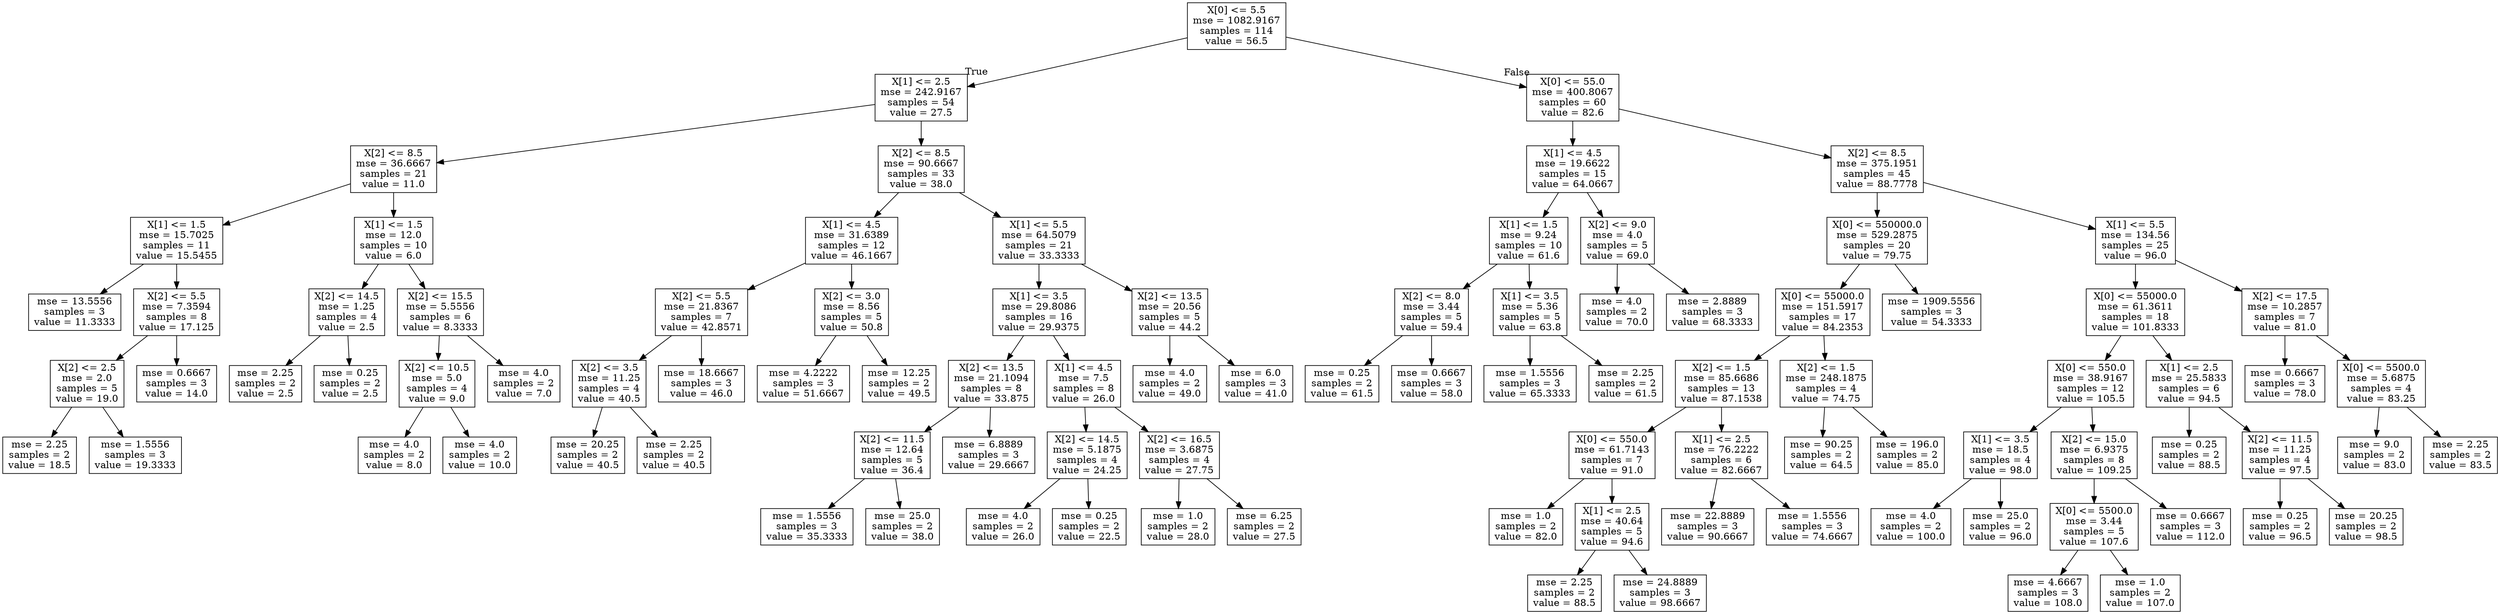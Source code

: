 digraph Tree {
node [shape=box] ;
0 [label="X[0] <= 5.5\nmse = 1082.9167\nsamples = 114\nvalue = 56.5"] ;
1 [label="X[1] <= 2.5\nmse = 242.9167\nsamples = 54\nvalue = 27.5"] ;
0 -> 1 [labeldistance=2.5, labelangle=45, headlabel="True"] ;
2 [label="X[2] <= 8.5\nmse = 36.6667\nsamples = 21\nvalue = 11.0"] ;
1 -> 2 ;
3 [label="X[1] <= 1.5\nmse = 15.7025\nsamples = 11\nvalue = 15.5455"] ;
2 -> 3 ;
4 [label="mse = 13.5556\nsamples = 3\nvalue = 11.3333"] ;
3 -> 4 ;
5 [label="X[2] <= 5.5\nmse = 7.3594\nsamples = 8\nvalue = 17.125"] ;
3 -> 5 ;
6 [label="X[2] <= 2.5\nmse = 2.0\nsamples = 5\nvalue = 19.0"] ;
5 -> 6 ;
7 [label="mse = 2.25\nsamples = 2\nvalue = 18.5"] ;
6 -> 7 ;
8 [label="mse = 1.5556\nsamples = 3\nvalue = 19.3333"] ;
6 -> 8 ;
9 [label="mse = 0.6667\nsamples = 3\nvalue = 14.0"] ;
5 -> 9 ;
10 [label="X[1] <= 1.5\nmse = 12.0\nsamples = 10\nvalue = 6.0"] ;
2 -> 10 ;
11 [label="X[2] <= 14.5\nmse = 1.25\nsamples = 4\nvalue = 2.5"] ;
10 -> 11 ;
12 [label="mse = 2.25\nsamples = 2\nvalue = 2.5"] ;
11 -> 12 ;
13 [label="mse = 0.25\nsamples = 2\nvalue = 2.5"] ;
11 -> 13 ;
14 [label="X[2] <= 15.5\nmse = 5.5556\nsamples = 6\nvalue = 8.3333"] ;
10 -> 14 ;
15 [label="X[2] <= 10.5\nmse = 5.0\nsamples = 4\nvalue = 9.0"] ;
14 -> 15 ;
16 [label="mse = 4.0\nsamples = 2\nvalue = 8.0"] ;
15 -> 16 ;
17 [label="mse = 4.0\nsamples = 2\nvalue = 10.0"] ;
15 -> 17 ;
18 [label="mse = 4.0\nsamples = 2\nvalue = 7.0"] ;
14 -> 18 ;
19 [label="X[2] <= 8.5\nmse = 90.6667\nsamples = 33\nvalue = 38.0"] ;
1 -> 19 ;
20 [label="X[1] <= 4.5\nmse = 31.6389\nsamples = 12\nvalue = 46.1667"] ;
19 -> 20 ;
21 [label="X[2] <= 5.5\nmse = 21.8367\nsamples = 7\nvalue = 42.8571"] ;
20 -> 21 ;
22 [label="X[2] <= 3.5\nmse = 11.25\nsamples = 4\nvalue = 40.5"] ;
21 -> 22 ;
23 [label="mse = 20.25\nsamples = 2\nvalue = 40.5"] ;
22 -> 23 ;
24 [label="mse = 2.25\nsamples = 2\nvalue = 40.5"] ;
22 -> 24 ;
25 [label="mse = 18.6667\nsamples = 3\nvalue = 46.0"] ;
21 -> 25 ;
26 [label="X[2] <= 3.0\nmse = 8.56\nsamples = 5\nvalue = 50.8"] ;
20 -> 26 ;
27 [label="mse = 4.2222\nsamples = 3\nvalue = 51.6667"] ;
26 -> 27 ;
28 [label="mse = 12.25\nsamples = 2\nvalue = 49.5"] ;
26 -> 28 ;
29 [label="X[1] <= 5.5\nmse = 64.5079\nsamples = 21\nvalue = 33.3333"] ;
19 -> 29 ;
30 [label="X[1] <= 3.5\nmse = 29.8086\nsamples = 16\nvalue = 29.9375"] ;
29 -> 30 ;
31 [label="X[2] <= 13.5\nmse = 21.1094\nsamples = 8\nvalue = 33.875"] ;
30 -> 31 ;
32 [label="X[2] <= 11.5\nmse = 12.64\nsamples = 5\nvalue = 36.4"] ;
31 -> 32 ;
33 [label="mse = 1.5556\nsamples = 3\nvalue = 35.3333"] ;
32 -> 33 ;
34 [label="mse = 25.0\nsamples = 2\nvalue = 38.0"] ;
32 -> 34 ;
35 [label="mse = 6.8889\nsamples = 3\nvalue = 29.6667"] ;
31 -> 35 ;
36 [label="X[1] <= 4.5\nmse = 7.5\nsamples = 8\nvalue = 26.0"] ;
30 -> 36 ;
37 [label="X[2] <= 14.5\nmse = 5.1875\nsamples = 4\nvalue = 24.25"] ;
36 -> 37 ;
38 [label="mse = 4.0\nsamples = 2\nvalue = 26.0"] ;
37 -> 38 ;
39 [label="mse = 0.25\nsamples = 2\nvalue = 22.5"] ;
37 -> 39 ;
40 [label="X[2] <= 16.5\nmse = 3.6875\nsamples = 4\nvalue = 27.75"] ;
36 -> 40 ;
41 [label="mse = 1.0\nsamples = 2\nvalue = 28.0"] ;
40 -> 41 ;
42 [label="mse = 6.25\nsamples = 2\nvalue = 27.5"] ;
40 -> 42 ;
43 [label="X[2] <= 13.5\nmse = 20.56\nsamples = 5\nvalue = 44.2"] ;
29 -> 43 ;
44 [label="mse = 4.0\nsamples = 2\nvalue = 49.0"] ;
43 -> 44 ;
45 [label="mse = 6.0\nsamples = 3\nvalue = 41.0"] ;
43 -> 45 ;
46 [label="X[0] <= 55.0\nmse = 400.8067\nsamples = 60\nvalue = 82.6"] ;
0 -> 46 [labeldistance=2.5, labelangle=-45, headlabel="False"] ;
47 [label="X[1] <= 4.5\nmse = 19.6622\nsamples = 15\nvalue = 64.0667"] ;
46 -> 47 ;
48 [label="X[1] <= 1.5\nmse = 9.24\nsamples = 10\nvalue = 61.6"] ;
47 -> 48 ;
49 [label="X[2] <= 8.0\nmse = 3.44\nsamples = 5\nvalue = 59.4"] ;
48 -> 49 ;
50 [label="mse = 0.25\nsamples = 2\nvalue = 61.5"] ;
49 -> 50 ;
51 [label="mse = 0.6667\nsamples = 3\nvalue = 58.0"] ;
49 -> 51 ;
52 [label="X[1] <= 3.5\nmse = 5.36\nsamples = 5\nvalue = 63.8"] ;
48 -> 52 ;
53 [label="mse = 1.5556\nsamples = 3\nvalue = 65.3333"] ;
52 -> 53 ;
54 [label="mse = 2.25\nsamples = 2\nvalue = 61.5"] ;
52 -> 54 ;
55 [label="X[2] <= 9.0\nmse = 4.0\nsamples = 5\nvalue = 69.0"] ;
47 -> 55 ;
56 [label="mse = 4.0\nsamples = 2\nvalue = 70.0"] ;
55 -> 56 ;
57 [label="mse = 2.8889\nsamples = 3\nvalue = 68.3333"] ;
55 -> 57 ;
58 [label="X[2] <= 8.5\nmse = 375.1951\nsamples = 45\nvalue = 88.7778"] ;
46 -> 58 ;
59 [label="X[0] <= 550000.0\nmse = 529.2875\nsamples = 20\nvalue = 79.75"] ;
58 -> 59 ;
60 [label="X[0] <= 55000.0\nmse = 151.5917\nsamples = 17\nvalue = 84.2353"] ;
59 -> 60 ;
61 [label="X[2] <= 1.5\nmse = 85.6686\nsamples = 13\nvalue = 87.1538"] ;
60 -> 61 ;
62 [label="X[0] <= 550.0\nmse = 61.7143\nsamples = 7\nvalue = 91.0"] ;
61 -> 62 ;
63 [label="mse = 1.0\nsamples = 2\nvalue = 82.0"] ;
62 -> 63 ;
64 [label="X[1] <= 2.5\nmse = 40.64\nsamples = 5\nvalue = 94.6"] ;
62 -> 64 ;
65 [label="mse = 2.25\nsamples = 2\nvalue = 88.5"] ;
64 -> 65 ;
66 [label="mse = 24.8889\nsamples = 3\nvalue = 98.6667"] ;
64 -> 66 ;
67 [label="X[1] <= 2.5\nmse = 76.2222\nsamples = 6\nvalue = 82.6667"] ;
61 -> 67 ;
68 [label="mse = 22.8889\nsamples = 3\nvalue = 90.6667"] ;
67 -> 68 ;
69 [label="mse = 1.5556\nsamples = 3\nvalue = 74.6667"] ;
67 -> 69 ;
70 [label="X[2] <= 1.5\nmse = 248.1875\nsamples = 4\nvalue = 74.75"] ;
60 -> 70 ;
71 [label="mse = 90.25\nsamples = 2\nvalue = 64.5"] ;
70 -> 71 ;
72 [label="mse = 196.0\nsamples = 2\nvalue = 85.0"] ;
70 -> 72 ;
73 [label="mse = 1909.5556\nsamples = 3\nvalue = 54.3333"] ;
59 -> 73 ;
74 [label="X[1] <= 5.5\nmse = 134.56\nsamples = 25\nvalue = 96.0"] ;
58 -> 74 ;
75 [label="X[0] <= 55000.0\nmse = 61.3611\nsamples = 18\nvalue = 101.8333"] ;
74 -> 75 ;
76 [label="X[0] <= 550.0\nmse = 38.9167\nsamples = 12\nvalue = 105.5"] ;
75 -> 76 ;
77 [label="X[1] <= 3.5\nmse = 18.5\nsamples = 4\nvalue = 98.0"] ;
76 -> 77 ;
78 [label="mse = 4.0\nsamples = 2\nvalue = 100.0"] ;
77 -> 78 ;
79 [label="mse = 25.0\nsamples = 2\nvalue = 96.0"] ;
77 -> 79 ;
80 [label="X[2] <= 15.0\nmse = 6.9375\nsamples = 8\nvalue = 109.25"] ;
76 -> 80 ;
81 [label="X[0] <= 5500.0\nmse = 3.44\nsamples = 5\nvalue = 107.6"] ;
80 -> 81 ;
82 [label="mse = 4.6667\nsamples = 3\nvalue = 108.0"] ;
81 -> 82 ;
83 [label="mse = 1.0\nsamples = 2\nvalue = 107.0"] ;
81 -> 83 ;
84 [label="mse = 0.6667\nsamples = 3\nvalue = 112.0"] ;
80 -> 84 ;
85 [label="X[1] <= 2.5\nmse = 25.5833\nsamples = 6\nvalue = 94.5"] ;
75 -> 85 ;
86 [label="mse = 0.25\nsamples = 2\nvalue = 88.5"] ;
85 -> 86 ;
87 [label="X[2] <= 11.5\nmse = 11.25\nsamples = 4\nvalue = 97.5"] ;
85 -> 87 ;
88 [label="mse = 0.25\nsamples = 2\nvalue = 96.5"] ;
87 -> 88 ;
89 [label="mse = 20.25\nsamples = 2\nvalue = 98.5"] ;
87 -> 89 ;
90 [label="X[2] <= 17.5\nmse = 10.2857\nsamples = 7\nvalue = 81.0"] ;
74 -> 90 ;
91 [label="mse = 0.6667\nsamples = 3\nvalue = 78.0"] ;
90 -> 91 ;
92 [label="X[0] <= 5500.0\nmse = 5.6875\nsamples = 4\nvalue = 83.25"] ;
90 -> 92 ;
93 [label="mse = 9.0\nsamples = 2\nvalue = 83.0"] ;
92 -> 93 ;
94 [label="mse = 2.25\nsamples = 2\nvalue = 83.5"] ;
92 -> 94 ;
}